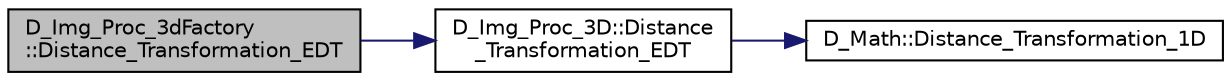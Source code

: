 digraph "D_Img_Proc_3dFactory::Distance_Transformation_EDT"
{
 // LATEX_PDF_SIZE
  edge [fontname="Helvetica",fontsize="10",labelfontname="Helvetica",labelfontsize="10"];
  node [fontname="Helvetica",fontsize="10",shape=record];
  rankdir="LR";
  Node1 [label="D_Img_Proc_3dFactory\l::Distance_Transformation_EDT",height=0.2,width=0.4,color="black", fillcolor="grey75", style="filled", fontcolor="black",tooltip=" "];
  Node1 -> Node2 [color="midnightblue",fontsize="10",style="solid",fontname="Helvetica"];
  Node2 [label="D_Img_Proc_3D::Distance\l_Transformation_EDT",height=0.2,width=0.4,color="black", fillcolor="white", style="filled",URL="$class_d___img___proc__3_d.html#a8af03bcef327ac117ea57d01a61b9a75",tooltip=" "];
  Node2 -> Node3 [color="midnightblue",fontsize="10",style="solid",fontname="Helvetica"];
  Node3 [label="D_Math::Distance_Transformation_1D",height=0.2,width=0.4,color="black", fillcolor="white", style="filled",URL="$class_d___math.html#a399a8c9ec6261ed7f0141fb66ef9ead6",tooltip=" "];
}
